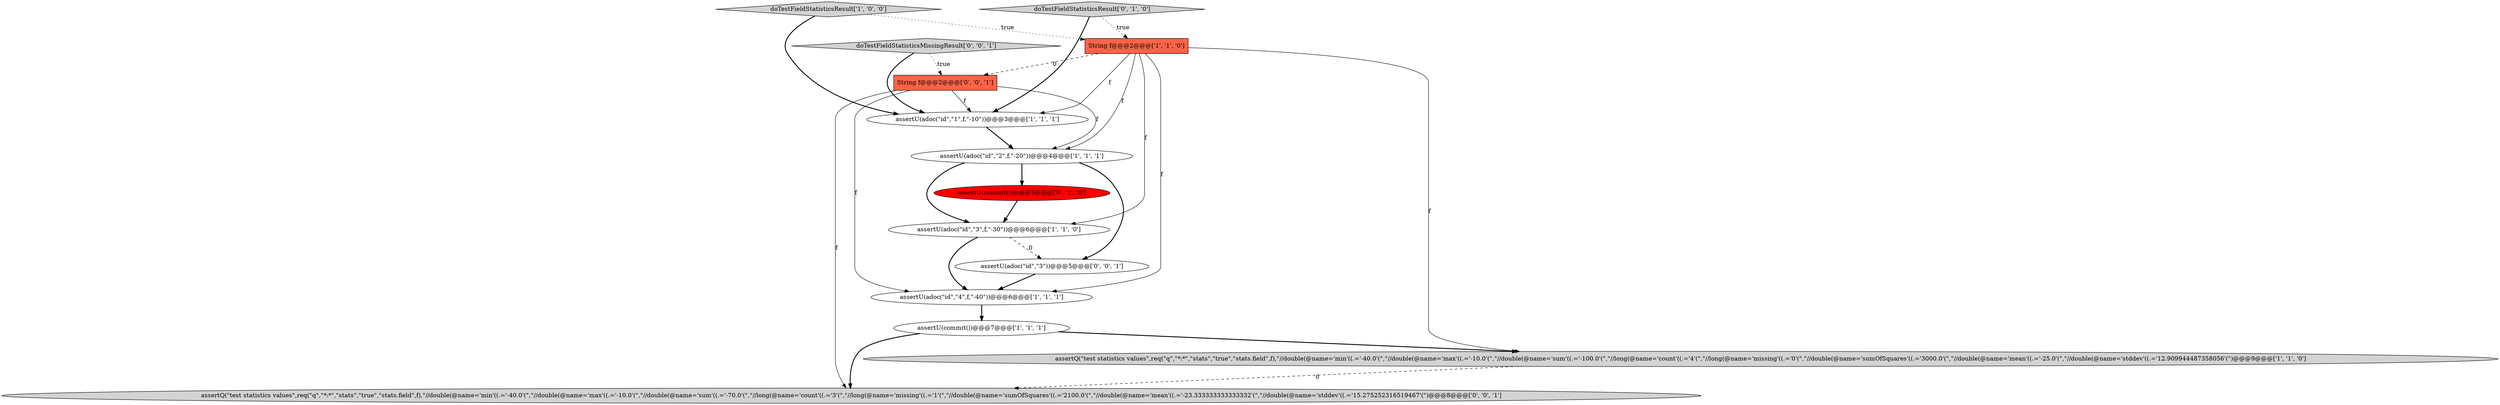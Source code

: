 digraph {
0 [style = filled, label = "assertU(adoc(\"id\",\"4\",f,\"-40\"))@@@6@@@['1', '1', '1']", fillcolor = white, shape = ellipse image = "AAA0AAABBB1BBB"];
3 [style = filled, label = "assertU(adoc(\"id\",\"1\",f,\"-10\"))@@@3@@@['1', '1', '1']", fillcolor = white, shape = ellipse image = "AAA0AAABBB1BBB"];
4 [style = filled, label = "assertU(commit())@@@7@@@['1', '1', '1']", fillcolor = white, shape = ellipse image = "AAA0AAABBB1BBB"];
5 [style = filled, label = "assertU(adoc(\"id\",\"3\",f,\"-30\"))@@@6@@@['1', '1', '0']", fillcolor = white, shape = ellipse image = "AAA0AAABBB1BBB"];
6 [style = filled, label = "doTestFieldStatisticsResult['1', '0', '0']", fillcolor = lightgray, shape = diamond image = "AAA0AAABBB1BBB"];
11 [style = filled, label = "assertQ(\"test statistics values\",req(\"q\",\"*:*\",\"stats\",\"true\",\"stats.field\",f),\"//double(@name='min'((.='-40.0'(\",\"//double(@name='max'((.='-10.0'(\",\"//double(@name='sum'((.='-70.0'(\",\"//long(@name='count'((.='3'(\",\"//long(@name='missing'((.='1'(\",\"//double(@name='sumOfSquares'((.='2100.0'(\",\"//double(@name='mean'((.='-23.333333333333332'(\",\"//double(@name='stddev'((.='15.275252316519467'(\")@@@8@@@['0', '0', '1']", fillcolor = lightgray, shape = ellipse image = "AAA0AAABBB3BBB"];
8 [style = filled, label = "doTestFieldStatisticsResult['0', '1', '0']", fillcolor = lightgray, shape = diamond image = "AAA0AAABBB2BBB"];
13 [style = filled, label = "doTestFieldStatisticsMissingResult['0', '0', '1']", fillcolor = lightgray, shape = diamond image = "AAA0AAABBB3BBB"];
9 [style = filled, label = "assertU(commit())@@@5@@@['0', '1', '0']", fillcolor = red, shape = ellipse image = "AAA1AAABBB2BBB"];
2 [style = filled, label = "String f@@@2@@@['1', '1', '0']", fillcolor = tomato, shape = box image = "AAA0AAABBB1BBB"];
7 [style = filled, label = "assertQ(\"test statistics values\",req(\"q\",\"*:*\",\"stats\",\"true\",\"stats.field\",f),\"//double(@name='min'((.='-40.0'(\",\"//double(@name='max'((.='-10.0'(\",\"//double(@name='sum'((.='-100.0'(\",\"//long(@name='count'((.='4'(\",\"//long(@name='missing'((.='0'(\",\"//double(@name='sumOfSquares'((.='3000.0'(\",\"//double(@name='mean'((.='-25.0'(\",\"//double(@name='stddev'((.='12.909944487358056'(\")@@@9@@@['1', '1', '0']", fillcolor = lightgray, shape = ellipse image = "AAA0AAABBB1BBB"];
1 [style = filled, label = "assertU(adoc(\"id\",\"2\",f,\"-20\"))@@@4@@@['1', '1', '1']", fillcolor = white, shape = ellipse image = "AAA0AAABBB1BBB"];
10 [style = filled, label = "assertU(adoc(\"id\",\"3\"))@@@5@@@['0', '0', '1']", fillcolor = white, shape = ellipse image = "AAA0AAABBB3BBB"];
12 [style = filled, label = "String f@@@2@@@['0', '0', '1']", fillcolor = tomato, shape = box image = "AAA0AAABBB3BBB"];
1->5 [style = bold, label=""];
2->7 [style = solid, label="f"];
6->3 [style = bold, label=""];
3->1 [style = bold, label=""];
13->12 [style = dotted, label="true"];
12->1 [style = solid, label="f"];
8->2 [style = dotted, label="true"];
12->3 [style = solid, label="f"];
8->3 [style = bold, label=""];
7->11 [style = dashed, label="0"];
2->5 [style = solid, label="f"];
2->1 [style = solid, label="f"];
4->7 [style = bold, label=""];
1->9 [style = bold, label=""];
2->0 [style = solid, label="f"];
2->12 [style = dashed, label="0"];
6->2 [style = dotted, label="true"];
13->3 [style = bold, label=""];
5->0 [style = bold, label=""];
5->10 [style = dashed, label="0"];
0->4 [style = bold, label=""];
12->11 [style = solid, label="f"];
10->0 [style = bold, label=""];
9->5 [style = bold, label=""];
12->0 [style = solid, label="f"];
4->11 [style = bold, label=""];
1->10 [style = bold, label=""];
2->3 [style = solid, label="f"];
}
